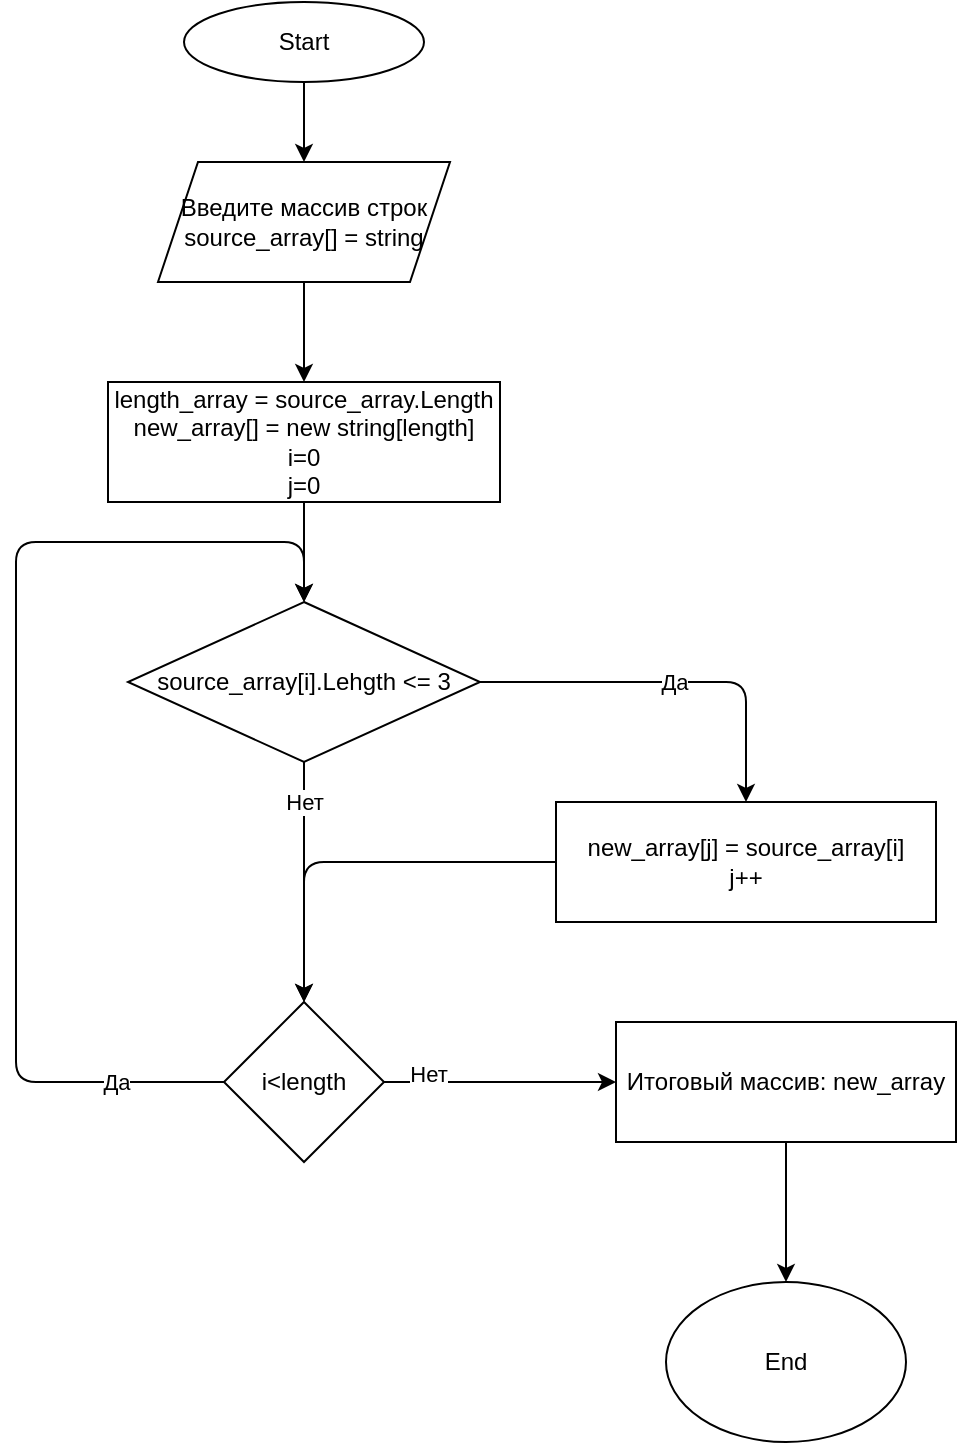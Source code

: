 <mxfile>
    <diagram id="6mZmWcBMEIgmHNoXdNsx" name="Page-1">
        <mxGraphModel dx="881" dy="416" grid="1" gridSize="10" guides="1" tooltips="1" connect="1" arrows="1" fold="1" page="1" pageScale="1" pageWidth="827" pageHeight="1169" math="0" shadow="0">
            <root>
                <mxCell id="0"/>
                <mxCell id="1" parent="0"/>
                <mxCell id="5" style="edgeStyle=none;html=1;exitX=0.5;exitY=1;exitDx=0;exitDy=0;" edge="1" parent="1" source="2" target="4">
                    <mxGeometry relative="1" as="geometry"/>
                </mxCell>
                <mxCell id="2" value="Start" style="ellipse;whiteSpace=wrap;html=1;" vertex="1" parent="1">
                    <mxGeometry x="294" y="20" width="120" height="40" as="geometry"/>
                </mxCell>
                <mxCell id="15" style="edgeStyle=none;html=1;exitX=0.5;exitY=1;exitDx=0;exitDy=0;" edge="1" parent="1" source="3" target="8">
                    <mxGeometry relative="1" as="geometry"/>
                </mxCell>
                <mxCell id="3" value="length_array = source_array.Length&lt;br&gt;new_array[] = new string[length]&lt;br&gt;i=0&lt;br&gt;j=0" style="rounded=0;whiteSpace=wrap;html=1;" vertex="1" parent="1">
                    <mxGeometry x="256" y="210" width="196" height="60" as="geometry"/>
                </mxCell>
                <mxCell id="6" style="edgeStyle=none;html=1;exitX=0.5;exitY=1;exitDx=0;exitDy=0;" edge="1" parent="1" source="4" target="3">
                    <mxGeometry relative="1" as="geometry"/>
                </mxCell>
                <mxCell id="4" value="Введите массив строк&lt;br&gt;source_array[] = string" style="shape=parallelogram;perimeter=parallelogramPerimeter;whiteSpace=wrap;html=1;fixedSize=1;" vertex="1" parent="1">
                    <mxGeometry x="281" y="100" width="146" height="60" as="geometry"/>
                </mxCell>
                <mxCell id="13" style="edgeStyle=none;html=1;exitX=0;exitY=0.5;exitDx=0;exitDy=0;entryX=0.5;entryY=0;entryDx=0;entryDy=0;" edge="1" parent="1" source="7" target="12">
                    <mxGeometry relative="1" as="geometry">
                        <Array as="points">
                            <mxPoint x="354" y="450"/>
                        </Array>
                    </mxGeometry>
                </mxCell>
                <mxCell id="7" value="new_array[j] = source_array[i]&lt;br&gt;j++" style="rounded=0;whiteSpace=wrap;html=1;" vertex="1" parent="1">
                    <mxGeometry x="480" y="420" width="190" height="60" as="geometry"/>
                </mxCell>
                <mxCell id="10" value="Нет" style="edgeStyle=none;html=1;exitX=0.5;exitY=1;exitDx=0;exitDy=0;entryX=0.5;entryY=0;entryDx=0;entryDy=0;" edge="1" parent="1" source="8" target="12">
                    <mxGeometry x="-0.667" relative="1" as="geometry">
                        <mxPoint x="354" y="470" as="targetPoint"/>
                        <mxPoint as="offset"/>
                    </mxGeometry>
                </mxCell>
                <mxCell id="11" value="Да" style="edgeStyle=none;html=1;exitX=1;exitY=0.5;exitDx=0;exitDy=0;entryX=0.5;entryY=0;entryDx=0;entryDy=0;" edge="1" parent="1" source="8" target="7">
                    <mxGeometry relative="1" as="geometry">
                        <Array as="points">
                            <mxPoint x="575" y="360"/>
                        </Array>
                    </mxGeometry>
                </mxCell>
                <mxCell id="8" value="source_array[i].Lehgth &amp;lt;= 3" style="rhombus;whiteSpace=wrap;html=1;" vertex="1" parent="1">
                    <mxGeometry x="266" y="320" width="176" height="80" as="geometry"/>
                </mxCell>
                <mxCell id="14" value="Да" style="edgeStyle=none;html=1;exitX=0;exitY=0.5;exitDx=0;exitDy=0;entryX=0.5;entryY=0;entryDx=0;entryDy=0;" edge="1" parent="1" source="12" target="8">
                    <mxGeometry x="-0.803" relative="1" as="geometry">
                        <mxPoint x="230" y="298" as="targetPoint"/>
                        <Array as="points">
                            <mxPoint x="210" y="560"/>
                            <mxPoint x="210" y="290"/>
                            <mxPoint x="354" y="290"/>
                        </Array>
                        <mxPoint as="offset"/>
                    </mxGeometry>
                </mxCell>
                <mxCell id="17" style="edgeStyle=none;html=1;exitX=1;exitY=0.5;exitDx=0;exitDy=0;entryX=0;entryY=0.5;entryDx=0;entryDy=0;" edge="1" parent="1" source="12" target="16">
                    <mxGeometry relative="1" as="geometry"/>
                </mxCell>
                <mxCell id="18" value="Нет" style="edgeLabel;html=1;align=center;verticalAlign=middle;resizable=0;points=[];" vertex="1" connectable="0" parent="17">
                    <mxGeometry x="-0.621" y="4" relative="1" as="geometry">
                        <mxPoint as="offset"/>
                    </mxGeometry>
                </mxCell>
                <mxCell id="12" value="i&amp;lt;length" style="rhombus;whiteSpace=wrap;html=1;" vertex="1" parent="1">
                    <mxGeometry x="314" y="520" width="80" height="80" as="geometry"/>
                </mxCell>
                <mxCell id="21" style="edgeStyle=none;html=1;exitX=0.5;exitY=1;exitDx=0;exitDy=0;entryX=0.5;entryY=0;entryDx=0;entryDy=0;" edge="1" parent="1" source="16" target="20">
                    <mxGeometry relative="1" as="geometry"/>
                </mxCell>
                <mxCell id="16" value="Итоговый массив: new_array" style="rounded=0;whiteSpace=wrap;html=1;" vertex="1" parent="1">
                    <mxGeometry x="510" y="530" width="170" height="60" as="geometry"/>
                </mxCell>
                <mxCell id="20" value="End" style="ellipse;whiteSpace=wrap;html=1;" vertex="1" parent="1">
                    <mxGeometry x="535" y="660" width="120" height="80" as="geometry"/>
                </mxCell>
            </root>
        </mxGraphModel>
    </diagram>
</mxfile>